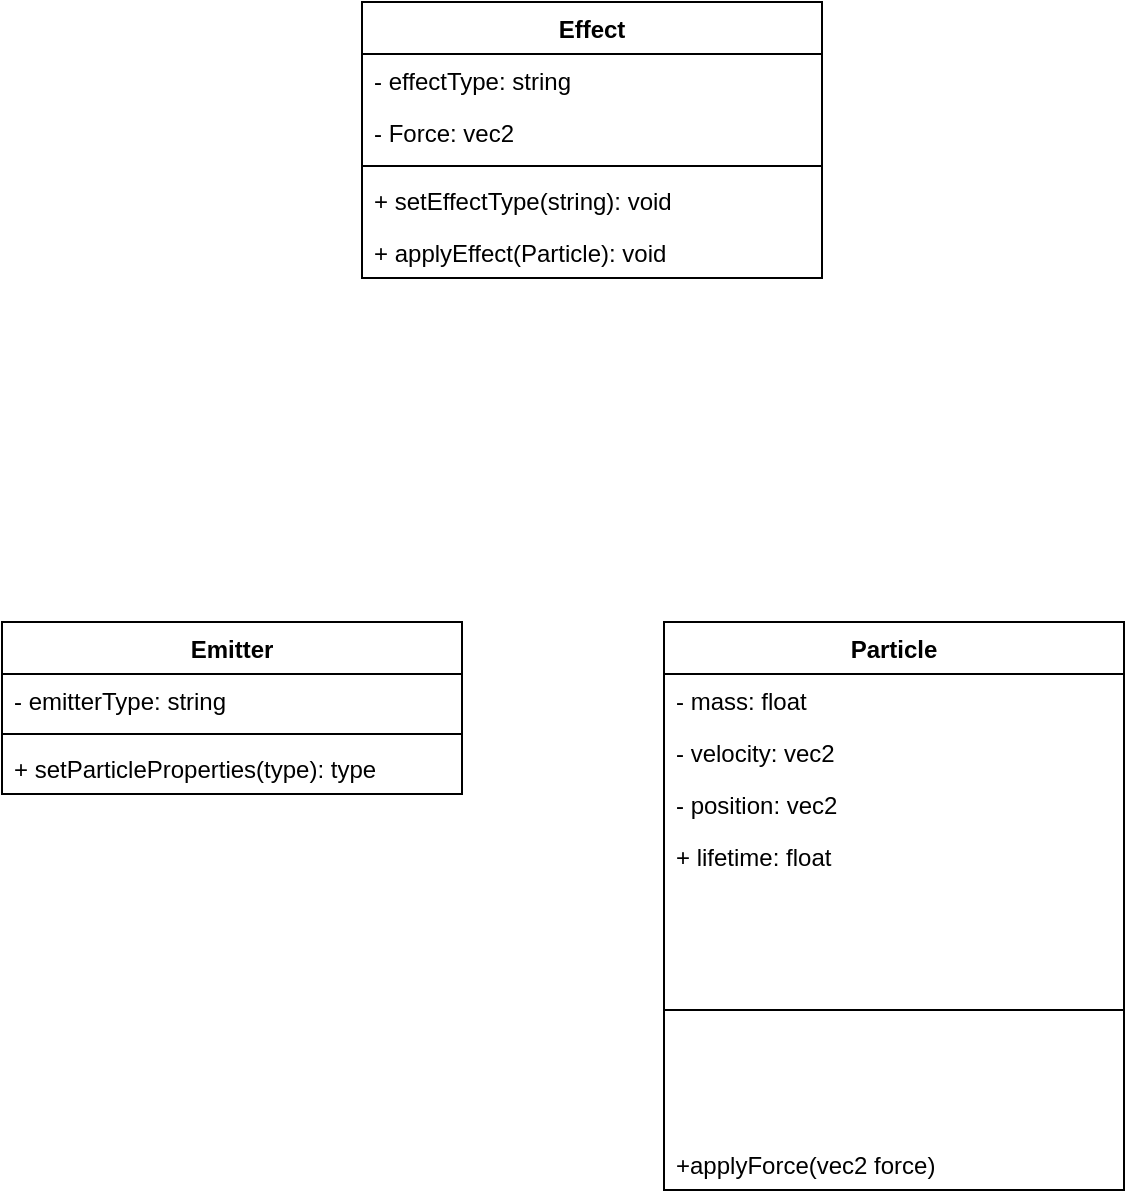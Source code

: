 <mxfile version="20.8.13" type="github">
  <diagram name="Page-1" id="hojcnSkxbj4f1BHJZiE3">
    <mxGraphModel dx="1434" dy="926" grid="1" gridSize="10" guides="1" tooltips="1" connect="1" arrows="1" fold="1" page="1" pageScale="1" pageWidth="850" pageHeight="1100" math="0" shadow="0">
      <root>
        <mxCell id="0" />
        <mxCell id="1" parent="0" />
        <mxCell id="ky3TiyBcIJoiYtu8OpSj-13" value="Emitter" style="swimlane;fontStyle=1;align=center;verticalAlign=top;childLayout=stackLayout;horizontal=1;startSize=26;horizontalStack=0;resizeParent=1;resizeParentMax=0;resizeLast=0;collapsible=1;marginBottom=0;" vertex="1" parent="1">
          <mxGeometry x="170" y="370" width="230" height="86" as="geometry" />
        </mxCell>
        <mxCell id="ky3TiyBcIJoiYtu8OpSj-14" value="- emitterType: string" style="text;strokeColor=none;fillColor=none;align=left;verticalAlign=top;spacingLeft=4;spacingRight=4;overflow=hidden;rotatable=0;points=[[0,0.5],[1,0.5]];portConstraint=eastwest;" vertex="1" parent="ky3TiyBcIJoiYtu8OpSj-13">
          <mxGeometry y="26" width="230" height="26" as="geometry" />
        </mxCell>
        <mxCell id="ky3TiyBcIJoiYtu8OpSj-15" value="" style="line;strokeWidth=1;fillColor=none;align=left;verticalAlign=middle;spacingTop=-1;spacingLeft=3;spacingRight=3;rotatable=0;labelPosition=right;points=[];portConstraint=eastwest;strokeColor=inherit;" vertex="1" parent="ky3TiyBcIJoiYtu8OpSj-13">
          <mxGeometry y="52" width="230" height="8" as="geometry" />
        </mxCell>
        <mxCell id="ky3TiyBcIJoiYtu8OpSj-16" value="+ setParticleProperties(type): type" style="text;strokeColor=none;fillColor=none;align=left;verticalAlign=top;spacingLeft=4;spacingRight=4;overflow=hidden;rotatable=0;points=[[0,0.5],[1,0.5]];portConstraint=eastwest;" vertex="1" parent="ky3TiyBcIJoiYtu8OpSj-13">
          <mxGeometry y="60" width="230" height="26" as="geometry" />
        </mxCell>
        <mxCell id="ky3TiyBcIJoiYtu8OpSj-17" value="Particle" style="swimlane;fontStyle=1;align=center;verticalAlign=top;childLayout=stackLayout;horizontal=1;startSize=26;horizontalStack=0;resizeParent=1;resizeParentMax=0;resizeLast=0;collapsible=1;marginBottom=0;" vertex="1" parent="1">
          <mxGeometry x="501" y="370" width="230" height="284" as="geometry" />
        </mxCell>
        <mxCell id="ky3TiyBcIJoiYtu8OpSj-18" value="- mass: float" style="text;strokeColor=none;fillColor=none;align=left;verticalAlign=top;spacingLeft=4;spacingRight=4;overflow=hidden;rotatable=0;points=[[0,0.5],[1,0.5]];portConstraint=eastwest;" vertex="1" parent="ky3TiyBcIJoiYtu8OpSj-17">
          <mxGeometry y="26" width="230" height="26" as="geometry" />
        </mxCell>
        <mxCell id="ky3TiyBcIJoiYtu8OpSj-21" value="- velocity: vec2" style="text;strokeColor=none;fillColor=none;align=left;verticalAlign=top;spacingLeft=4;spacingRight=4;overflow=hidden;rotatable=0;points=[[0,0.5],[1,0.5]];portConstraint=eastwest;" vertex="1" parent="ky3TiyBcIJoiYtu8OpSj-17">
          <mxGeometry y="52" width="230" height="26" as="geometry" />
        </mxCell>
        <mxCell id="ky3TiyBcIJoiYtu8OpSj-22" value="- position: vec2" style="text;strokeColor=none;fillColor=none;align=left;verticalAlign=top;spacingLeft=4;spacingRight=4;overflow=hidden;rotatable=0;points=[[0,0.5],[1,0.5]];portConstraint=eastwest;" vertex="1" parent="ky3TiyBcIJoiYtu8OpSj-17">
          <mxGeometry y="78" width="230" height="26" as="geometry" />
        </mxCell>
        <mxCell id="ky3TiyBcIJoiYtu8OpSj-24" value="+ lifetime: float" style="text;strokeColor=none;fillColor=none;align=left;verticalAlign=top;spacingLeft=4;spacingRight=4;overflow=hidden;rotatable=0;points=[[0,0.5],[1,0.5]];portConstraint=eastwest;" vertex="1" parent="ky3TiyBcIJoiYtu8OpSj-17">
          <mxGeometry y="104" width="230" height="26" as="geometry" />
        </mxCell>
        <mxCell id="ky3TiyBcIJoiYtu8OpSj-19" value="" style="line;strokeWidth=1;fillColor=none;align=left;verticalAlign=middle;spacingTop=-1;spacingLeft=3;spacingRight=3;rotatable=0;labelPosition=right;points=[];portConstraint=eastwest;strokeColor=inherit;" vertex="1" parent="ky3TiyBcIJoiYtu8OpSj-17">
          <mxGeometry y="130" width="230" height="128" as="geometry" />
        </mxCell>
        <mxCell id="ky3TiyBcIJoiYtu8OpSj-20" value="+applyForce(vec2 force)" style="text;strokeColor=none;fillColor=none;align=left;verticalAlign=top;spacingLeft=4;spacingRight=4;overflow=hidden;rotatable=0;points=[[0,0.5],[1,0.5]];portConstraint=eastwest;" vertex="1" parent="ky3TiyBcIJoiYtu8OpSj-17">
          <mxGeometry y="258" width="230" height="26" as="geometry" />
        </mxCell>
        <mxCell id="ky3TiyBcIJoiYtu8OpSj-25" value="Effect" style="swimlane;fontStyle=1;align=center;verticalAlign=top;childLayout=stackLayout;horizontal=1;startSize=26;horizontalStack=0;resizeParent=1;resizeParentMax=0;resizeLast=0;collapsible=1;marginBottom=0;" vertex="1" parent="1">
          <mxGeometry x="350" y="60" width="230" height="138" as="geometry" />
        </mxCell>
        <mxCell id="ky3TiyBcIJoiYtu8OpSj-26" value="- effectType: string" style="text;strokeColor=none;fillColor=none;align=left;verticalAlign=top;spacingLeft=4;spacingRight=4;overflow=hidden;rotatable=0;points=[[0,0.5],[1,0.5]];portConstraint=eastwest;" vertex="1" parent="ky3TiyBcIJoiYtu8OpSj-25">
          <mxGeometry y="26" width="230" height="26" as="geometry" />
        </mxCell>
        <mxCell id="ky3TiyBcIJoiYtu8OpSj-30" value="- Force: vec2&#xa;" style="text;strokeColor=none;fillColor=none;align=left;verticalAlign=top;spacingLeft=4;spacingRight=4;overflow=hidden;rotatable=0;points=[[0,0.5],[1,0.5]];portConstraint=eastwest;" vertex="1" parent="ky3TiyBcIJoiYtu8OpSj-25">
          <mxGeometry y="52" width="230" height="26" as="geometry" />
        </mxCell>
        <mxCell id="ky3TiyBcIJoiYtu8OpSj-27" value="" style="line;strokeWidth=1;fillColor=none;align=left;verticalAlign=middle;spacingTop=-1;spacingLeft=3;spacingRight=3;rotatable=0;labelPosition=right;points=[];portConstraint=eastwest;strokeColor=inherit;" vertex="1" parent="ky3TiyBcIJoiYtu8OpSj-25">
          <mxGeometry y="78" width="230" height="8" as="geometry" />
        </mxCell>
        <mxCell id="ky3TiyBcIJoiYtu8OpSj-28" value="+ setEffectType(string): void" style="text;strokeColor=none;fillColor=none;align=left;verticalAlign=top;spacingLeft=4;spacingRight=4;overflow=hidden;rotatable=0;points=[[0,0.5],[1,0.5]];portConstraint=eastwest;" vertex="1" parent="ky3TiyBcIJoiYtu8OpSj-25">
          <mxGeometry y="86" width="230" height="26" as="geometry" />
        </mxCell>
        <mxCell id="ky3TiyBcIJoiYtu8OpSj-32" value="+ applyEffect(Particle): void" style="text;strokeColor=none;fillColor=none;align=left;verticalAlign=top;spacingLeft=4;spacingRight=4;overflow=hidden;rotatable=0;points=[[0,0.5],[1,0.5]];portConstraint=eastwest;" vertex="1" parent="ky3TiyBcIJoiYtu8OpSj-25">
          <mxGeometry y="112" width="230" height="26" as="geometry" />
        </mxCell>
      </root>
    </mxGraphModel>
  </diagram>
</mxfile>
